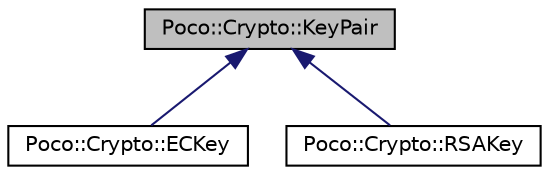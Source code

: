 digraph "Poco::Crypto::KeyPair"
{
 // LATEX_PDF_SIZE
  edge [fontname="Helvetica",fontsize="10",labelfontname="Helvetica",labelfontsize="10"];
  node [fontname="Helvetica",fontsize="10",shape=record];
  Node1 [label="Poco::Crypto::KeyPair",height=0.2,width=0.4,color="black", fillcolor="grey75", style="filled", fontcolor="black",tooltip=" "];
  Node1 -> Node2 [dir="back",color="midnightblue",fontsize="10",style="solid"];
  Node2 [label="Poco::Crypto::ECKey",height=0.2,width=0.4,color="black", fillcolor="white", style="filled",URL="$classPoco_1_1Crypto_1_1ECKey.html",tooltip=" "];
  Node1 -> Node3 [dir="back",color="midnightblue",fontsize="10",style="solid"];
  Node3 [label="Poco::Crypto::RSAKey",height=0.2,width=0.4,color="black", fillcolor="white", style="filled",URL="$classPoco_1_1Crypto_1_1RSAKey.html",tooltip=" "];
}

